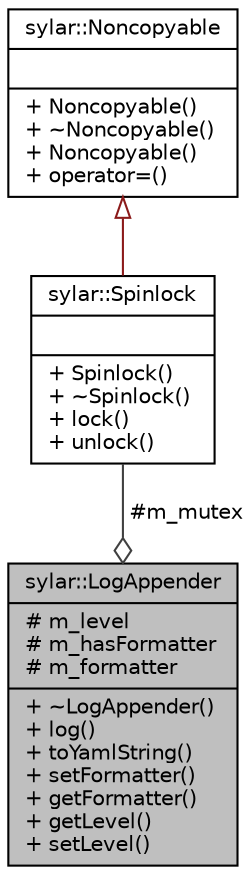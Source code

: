 digraph "sylar::LogAppender"
{
 // LATEX_PDF_SIZE
  edge [fontname="Helvetica",fontsize="10",labelfontname="Helvetica",labelfontsize="10"];
  node [fontname="Helvetica",fontsize="10",shape=record];
  Node1 [label="{sylar::LogAppender\n|# m_level\l# m_hasFormatter\l# m_formatter\l|+ ~LogAppender()\l+ log()\l+ toYamlString()\l+ setFormatter()\l+ getFormatter()\l+ getLevel()\l+ setLevel()\l}",height=0.2,width=0.4,color="black", fillcolor="grey75", style="filled", fontcolor="black",tooltip="日志输出目标"];
  Node2 -> Node1 [color="grey25",fontsize="10",style="solid",label=" #m_mutex" ,arrowhead="odiamond"];
  Node2 [label="{sylar::Spinlock\n||+ Spinlock()\l+ ~Spinlock()\l+ lock()\l+ unlock()\l}",height=0.2,width=0.4,color="black", fillcolor="white", style="filled",URL="$classsylar_1_1Spinlock.html",tooltip="自旋锁"];
  Node3 -> Node2 [dir="back",color="firebrick4",fontsize="10",style="solid",arrowtail="onormal"];
  Node3 [label="{sylar::Noncopyable\n||+ Noncopyable()\l+ ~Noncopyable()\l+ Noncopyable()\l+ operator=()\l}",height=0.2,width=0.4,color="black", fillcolor="white", style="filled",URL="$classsylar_1_1Noncopyable.html",tooltip="对象无法拷贝,赋值"];
}
